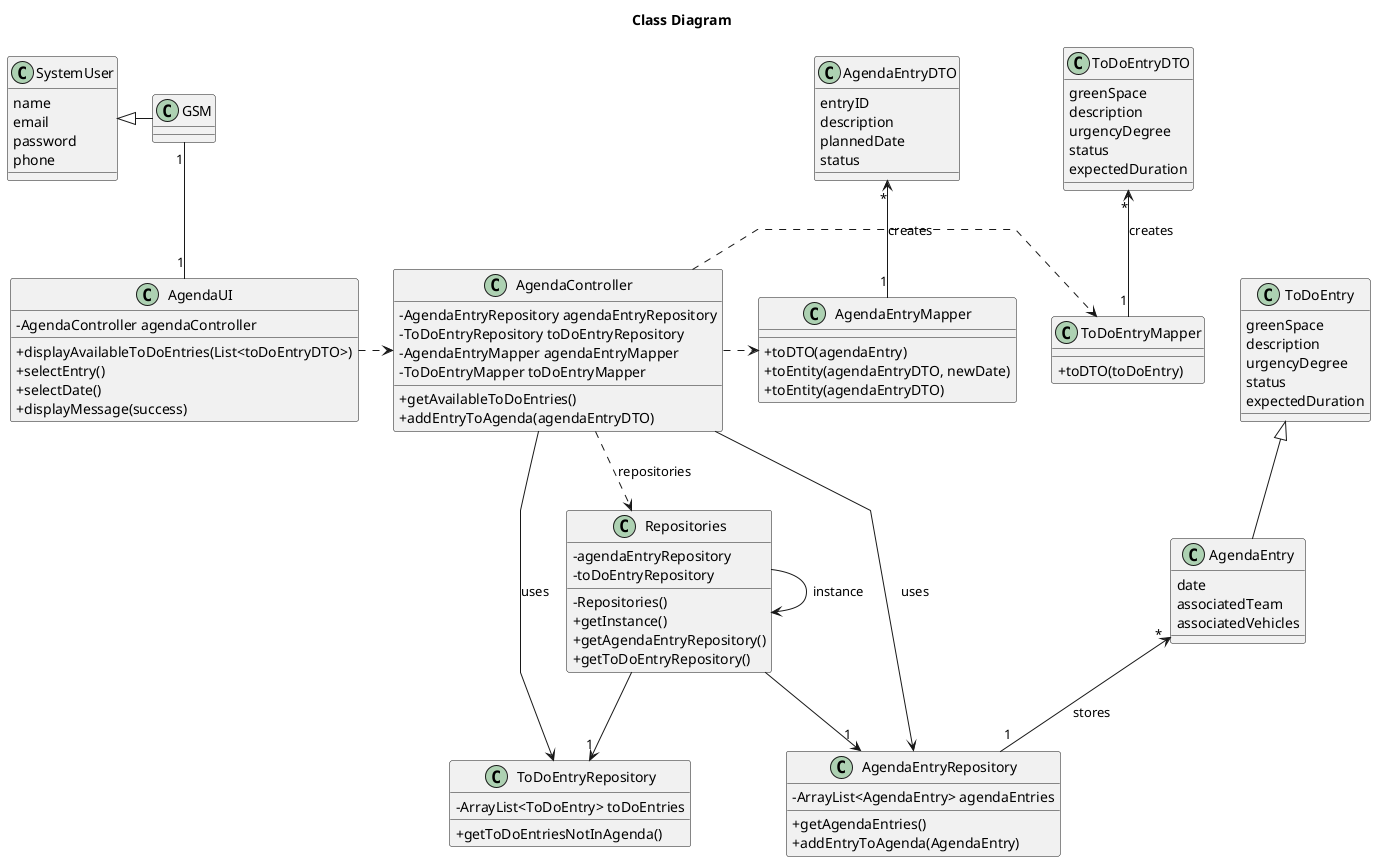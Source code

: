 @startuml
skinparam classAttributeIconSize 0
skinparam packageStyle rectangle
skinparam shadowing false
skinparam linetype polyline

title Class Diagram

class ToDoEntry{
    greenSpace
    description
    urgencyDegree
    status
    expectedDuration
}

class AgendaEntry {
    date
    associatedTeam
    associatedVehicles
}

class AgendaEntryDTO {
    entryID
    description
    plannedDate
    status
}

class SystemUser {
    name
    email
    password
    phone
}

class ToDoEntryDTO {
    greenSpace
    description
    urgencyDegree
    status
    expectedDuration
}

class ToDoEntryRepository {
    - ArrayList<ToDoEntry> toDoEntries
    + getToDoEntriesNotInAgenda()
}

class AgendaEntryRepository {
    - ArrayList<AgendaEntry> agendaEntries
    + getAgendaEntries()
    + addEntryToAgenda(AgendaEntry)
}

class Repositories {
    - agendaEntryRepository
    - toDoEntryRepository

    - Repositories()
    + getInstance()
    + getAgendaEntryRepository()
    + getToDoEntryRepository()
}

class AgendaEntryMapper {
    + toDTO(agendaEntry)
    + toEntity(agendaEntryDTO, newDate)
    + toEntity(agendaEntryDTO)
}

class ToDoEntryMapper {
    + toDTO(toDoEntry)
}

class AgendaController {
    - AgendaEntryRepository agendaEntryRepository
    - ToDoEntryRepository toDoEntryRepository
    - AgendaEntryMapper agendaEntryMapper
    - ToDoEntryMapper toDoEntryMapper
    + getAvailableToDoEntries()
    + addEntryToAgenda(agendaEntryDTO)
}

class AgendaUI {
    - AgendaController agendaController
    + displayAvailableToDoEntries(List<toDoEntryDTO>)
    + selectEntry()
    + selectDate()
    + displayMessage(success)
}

AgendaUI .> AgendaController
AgendaController ..> Repositories : repositories
Repositories --> "1" AgendaEntryRepository
Repositories --> "1" ToDoEntryRepository
Repositories -> Repositories : instance
AgendaController .> AgendaEntryMapper
AgendaController .> ToDoEntryMapper
AgendaController --> AgendaEntryRepository : uses
AgendaController --> ToDoEntryRepository : uses

SystemUser <|- GSM
ToDoEntry <|-- AgendaEntry

GSM "1" -- "1" AgendaUI
AgendaEntry "*" <-- "1" AgendaEntryRepository : stores
AgendaEntryDTO "*" <-- "1" AgendaEntryMapper : creates
ToDoEntryDTO "*" <-- "1" ToDoEntryMapper : creates

@enduml
